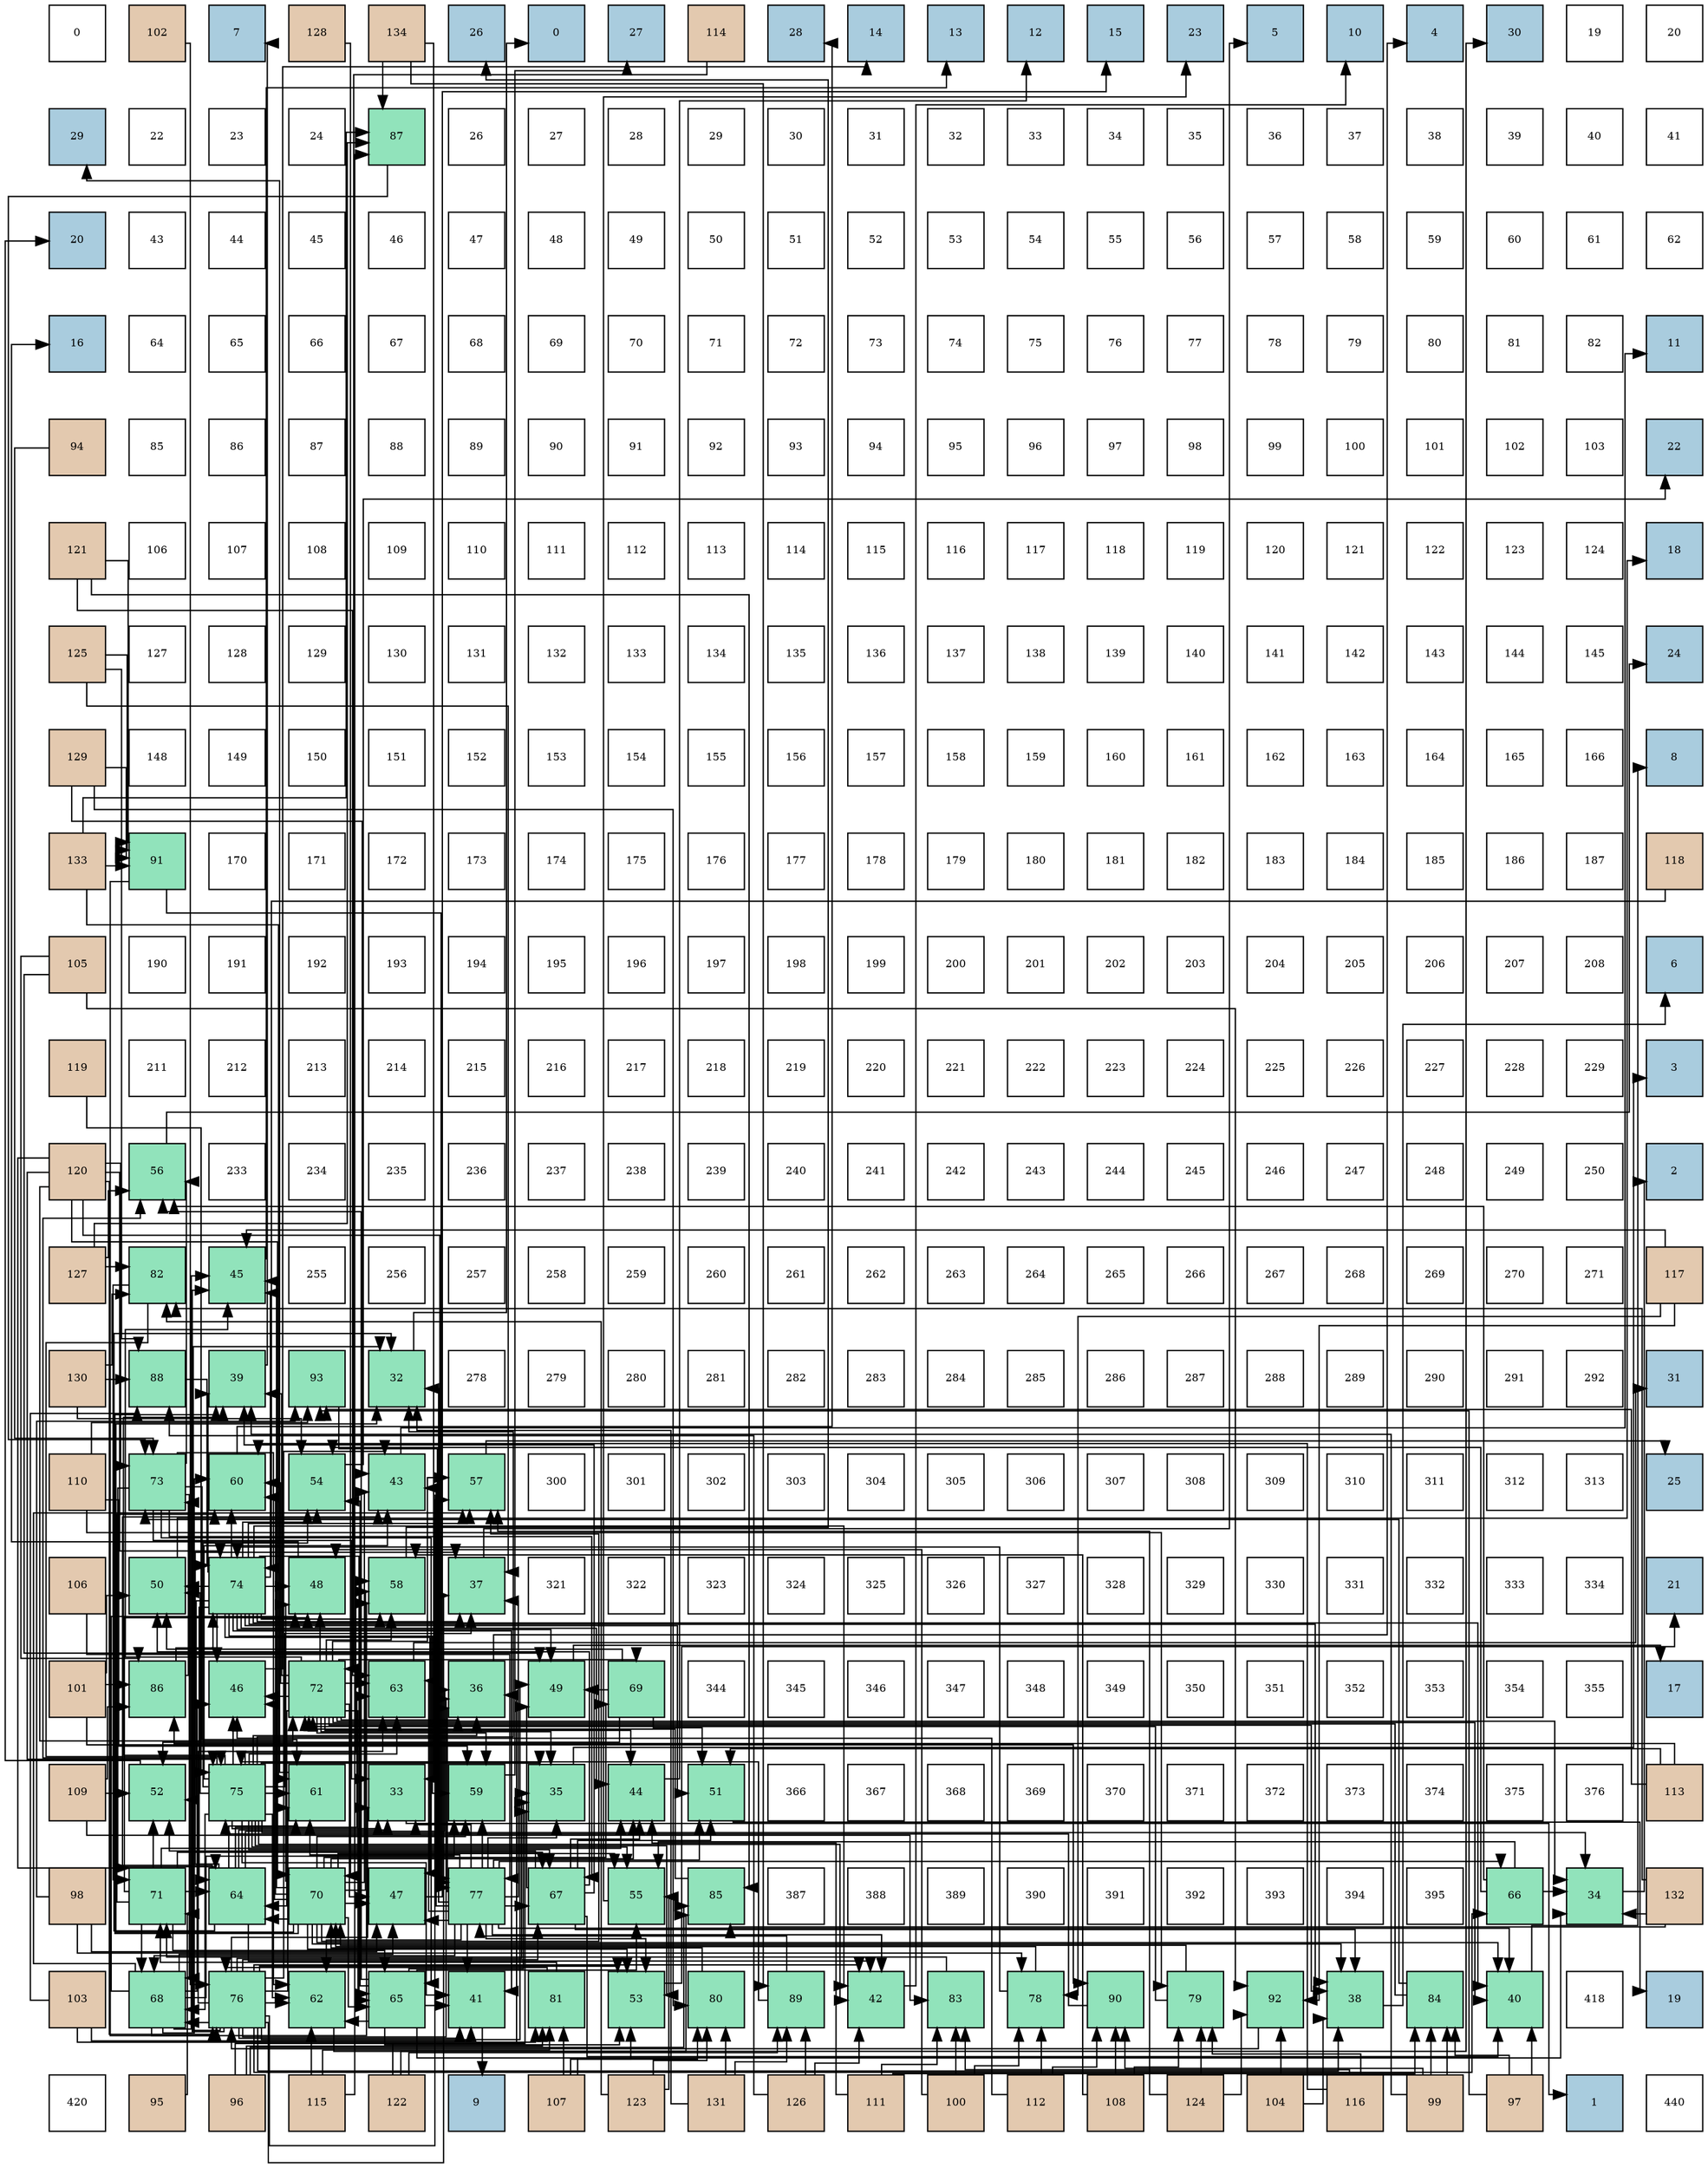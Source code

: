 digraph layout{
 rankdir=TB;
 splines=ortho;
 node [style=filled shape=square fixedsize=true width=0.6];
0[label="0", fontsize=8, fillcolor="#ffffff"];
1[label="102", fontsize=8, fillcolor="#e3c9af"];
2[label="7", fontsize=8, fillcolor="#a9ccde"];
3[label="128", fontsize=8, fillcolor="#e3c9af"];
4[label="134", fontsize=8, fillcolor="#e3c9af"];
5[label="26", fontsize=8, fillcolor="#a9ccde"];
6[label="0", fontsize=8, fillcolor="#a9ccde"];
7[label="27", fontsize=8, fillcolor="#a9ccde"];
8[label="114", fontsize=8, fillcolor="#e3c9af"];
9[label="28", fontsize=8, fillcolor="#a9ccde"];
10[label="14", fontsize=8, fillcolor="#a9ccde"];
11[label="13", fontsize=8, fillcolor="#a9ccde"];
12[label="12", fontsize=8, fillcolor="#a9ccde"];
13[label="15", fontsize=8, fillcolor="#a9ccde"];
14[label="23", fontsize=8, fillcolor="#a9ccde"];
15[label="5", fontsize=8, fillcolor="#a9ccde"];
16[label="10", fontsize=8, fillcolor="#a9ccde"];
17[label="4", fontsize=8, fillcolor="#a9ccde"];
18[label="30", fontsize=8, fillcolor="#a9ccde"];
19[label="19", fontsize=8, fillcolor="#ffffff"];
20[label="20", fontsize=8, fillcolor="#ffffff"];
21[label="29", fontsize=8, fillcolor="#a9ccde"];
22[label="22", fontsize=8, fillcolor="#ffffff"];
23[label="23", fontsize=8, fillcolor="#ffffff"];
24[label="24", fontsize=8, fillcolor="#ffffff"];
25[label="87", fontsize=8, fillcolor="#91e3bb"];
26[label="26", fontsize=8, fillcolor="#ffffff"];
27[label="27", fontsize=8, fillcolor="#ffffff"];
28[label="28", fontsize=8, fillcolor="#ffffff"];
29[label="29", fontsize=8, fillcolor="#ffffff"];
30[label="30", fontsize=8, fillcolor="#ffffff"];
31[label="31", fontsize=8, fillcolor="#ffffff"];
32[label="32", fontsize=8, fillcolor="#ffffff"];
33[label="33", fontsize=8, fillcolor="#ffffff"];
34[label="34", fontsize=8, fillcolor="#ffffff"];
35[label="35", fontsize=8, fillcolor="#ffffff"];
36[label="36", fontsize=8, fillcolor="#ffffff"];
37[label="37", fontsize=8, fillcolor="#ffffff"];
38[label="38", fontsize=8, fillcolor="#ffffff"];
39[label="39", fontsize=8, fillcolor="#ffffff"];
40[label="40", fontsize=8, fillcolor="#ffffff"];
41[label="41", fontsize=8, fillcolor="#ffffff"];
42[label="20", fontsize=8, fillcolor="#a9ccde"];
43[label="43", fontsize=8, fillcolor="#ffffff"];
44[label="44", fontsize=8, fillcolor="#ffffff"];
45[label="45", fontsize=8, fillcolor="#ffffff"];
46[label="46", fontsize=8, fillcolor="#ffffff"];
47[label="47", fontsize=8, fillcolor="#ffffff"];
48[label="48", fontsize=8, fillcolor="#ffffff"];
49[label="49", fontsize=8, fillcolor="#ffffff"];
50[label="50", fontsize=8, fillcolor="#ffffff"];
51[label="51", fontsize=8, fillcolor="#ffffff"];
52[label="52", fontsize=8, fillcolor="#ffffff"];
53[label="53", fontsize=8, fillcolor="#ffffff"];
54[label="54", fontsize=8, fillcolor="#ffffff"];
55[label="55", fontsize=8, fillcolor="#ffffff"];
56[label="56", fontsize=8, fillcolor="#ffffff"];
57[label="57", fontsize=8, fillcolor="#ffffff"];
58[label="58", fontsize=8, fillcolor="#ffffff"];
59[label="59", fontsize=8, fillcolor="#ffffff"];
60[label="60", fontsize=8, fillcolor="#ffffff"];
61[label="61", fontsize=8, fillcolor="#ffffff"];
62[label="62", fontsize=8, fillcolor="#ffffff"];
63[label="16", fontsize=8, fillcolor="#a9ccde"];
64[label="64", fontsize=8, fillcolor="#ffffff"];
65[label="65", fontsize=8, fillcolor="#ffffff"];
66[label="66", fontsize=8, fillcolor="#ffffff"];
67[label="67", fontsize=8, fillcolor="#ffffff"];
68[label="68", fontsize=8, fillcolor="#ffffff"];
69[label="69", fontsize=8, fillcolor="#ffffff"];
70[label="70", fontsize=8, fillcolor="#ffffff"];
71[label="71", fontsize=8, fillcolor="#ffffff"];
72[label="72", fontsize=8, fillcolor="#ffffff"];
73[label="73", fontsize=8, fillcolor="#ffffff"];
74[label="74", fontsize=8, fillcolor="#ffffff"];
75[label="75", fontsize=8, fillcolor="#ffffff"];
76[label="76", fontsize=8, fillcolor="#ffffff"];
77[label="77", fontsize=8, fillcolor="#ffffff"];
78[label="78", fontsize=8, fillcolor="#ffffff"];
79[label="79", fontsize=8, fillcolor="#ffffff"];
80[label="80", fontsize=8, fillcolor="#ffffff"];
81[label="81", fontsize=8, fillcolor="#ffffff"];
82[label="82", fontsize=8, fillcolor="#ffffff"];
83[label="11", fontsize=8, fillcolor="#a9ccde"];
84[label="94", fontsize=8, fillcolor="#e3c9af"];
85[label="85", fontsize=8, fillcolor="#ffffff"];
86[label="86", fontsize=8, fillcolor="#ffffff"];
87[label="87", fontsize=8, fillcolor="#ffffff"];
88[label="88", fontsize=8, fillcolor="#ffffff"];
89[label="89", fontsize=8, fillcolor="#ffffff"];
90[label="90", fontsize=8, fillcolor="#ffffff"];
91[label="91", fontsize=8, fillcolor="#ffffff"];
92[label="92", fontsize=8, fillcolor="#ffffff"];
93[label="93", fontsize=8, fillcolor="#ffffff"];
94[label="94", fontsize=8, fillcolor="#ffffff"];
95[label="95", fontsize=8, fillcolor="#ffffff"];
96[label="96", fontsize=8, fillcolor="#ffffff"];
97[label="97", fontsize=8, fillcolor="#ffffff"];
98[label="98", fontsize=8, fillcolor="#ffffff"];
99[label="99", fontsize=8, fillcolor="#ffffff"];
100[label="100", fontsize=8, fillcolor="#ffffff"];
101[label="101", fontsize=8, fillcolor="#ffffff"];
102[label="102", fontsize=8, fillcolor="#ffffff"];
103[label="103", fontsize=8, fillcolor="#ffffff"];
104[label="22", fontsize=8, fillcolor="#a9ccde"];
105[label="121", fontsize=8, fillcolor="#e3c9af"];
106[label="106", fontsize=8, fillcolor="#ffffff"];
107[label="107", fontsize=8, fillcolor="#ffffff"];
108[label="108", fontsize=8, fillcolor="#ffffff"];
109[label="109", fontsize=8, fillcolor="#ffffff"];
110[label="110", fontsize=8, fillcolor="#ffffff"];
111[label="111", fontsize=8, fillcolor="#ffffff"];
112[label="112", fontsize=8, fillcolor="#ffffff"];
113[label="113", fontsize=8, fillcolor="#ffffff"];
114[label="114", fontsize=8, fillcolor="#ffffff"];
115[label="115", fontsize=8, fillcolor="#ffffff"];
116[label="116", fontsize=8, fillcolor="#ffffff"];
117[label="117", fontsize=8, fillcolor="#ffffff"];
118[label="118", fontsize=8, fillcolor="#ffffff"];
119[label="119", fontsize=8, fillcolor="#ffffff"];
120[label="120", fontsize=8, fillcolor="#ffffff"];
121[label="121", fontsize=8, fillcolor="#ffffff"];
122[label="122", fontsize=8, fillcolor="#ffffff"];
123[label="123", fontsize=8, fillcolor="#ffffff"];
124[label="124", fontsize=8, fillcolor="#ffffff"];
125[label="18", fontsize=8, fillcolor="#a9ccde"];
126[label="125", fontsize=8, fillcolor="#e3c9af"];
127[label="127", fontsize=8, fillcolor="#ffffff"];
128[label="128", fontsize=8, fillcolor="#ffffff"];
129[label="129", fontsize=8, fillcolor="#ffffff"];
130[label="130", fontsize=8, fillcolor="#ffffff"];
131[label="131", fontsize=8, fillcolor="#ffffff"];
132[label="132", fontsize=8, fillcolor="#ffffff"];
133[label="133", fontsize=8, fillcolor="#ffffff"];
134[label="134", fontsize=8, fillcolor="#ffffff"];
135[label="135", fontsize=8, fillcolor="#ffffff"];
136[label="136", fontsize=8, fillcolor="#ffffff"];
137[label="137", fontsize=8, fillcolor="#ffffff"];
138[label="138", fontsize=8, fillcolor="#ffffff"];
139[label="139", fontsize=8, fillcolor="#ffffff"];
140[label="140", fontsize=8, fillcolor="#ffffff"];
141[label="141", fontsize=8, fillcolor="#ffffff"];
142[label="142", fontsize=8, fillcolor="#ffffff"];
143[label="143", fontsize=8, fillcolor="#ffffff"];
144[label="144", fontsize=8, fillcolor="#ffffff"];
145[label="145", fontsize=8, fillcolor="#ffffff"];
146[label="24", fontsize=8, fillcolor="#a9ccde"];
147[label="129", fontsize=8, fillcolor="#e3c9af"];
148[label="148", fontsize=8, fillcolor="#ffffff"];
149[label="149", fontsize=8, fillcolor="#ffffff"];
150[label="150", fontsize=8, fillcolor="#ffffff"];
151[label="151", fontsize=8, fillcolor="#ffffff"];
152[label="152", fontsize=8, fillcolor="#ffffff"];
153[label="153", fontsize=8, fillcolor="#ffffff"];
154[label="154", fontsize=8, fillcolor="#ffffff"];
155[label="155", fontsize=8, fillcolor="#ffffff"];
156[label="156", fontsize=8, fillcolor="#ffffff"];
157[label="157", fontsize=8, fillcolor="#ffffff"];
158[label="158", fontsize=8, fillcolor="#ffffff"];
159[label="159", fontsize=8, fillcolor="#ffffff"];
160[label="160", fontsize=8, fillcolor="#ffffff"];
161[label="161", fontsize=8, fillcolor="#ffffff"];
162[label="162", fontsize=8, fillcolor="#ffffff"];
163[label="163", fontsize=8, fillcolor="#ffffff"];
164[label="164", fontsize=8, fillcolor="#ffffff"];
165[label="165", fontsize=8, fillcolor="#ffffff"];
166[label="166", fontsize=8, fillcolor="#ffffff"];
167[label="8", fontsize=8, fillcolor="#a9ccde"];
168[label="133", fontsize=8, fillcolor="#e3c9af"];
169[label="91", fontsize=8, fillcolor="#91e3bb"];
170[label="170", fontsize=8, fillcolor="#ffffff"];
171[label="171", fontsize=8, fillcolor="#ffffff"];
172[label="172", fontsize=8, fillcolor="#ffffff"];
173[label="173", fontsize=8, fillcolor="#ffffff"];
174[label="174", fontsize=8, fillcolor="#ffffff"];
175[label="175", fontsize=8, fillcolor="#ffffff"];
176[label="176", fontsize=8, fillcolor="#ffffff"];
177[label="177", fontsize=8, fillcolor="#ffffff"];
178[label="178", fontsize=8, fillcolor="#ffffff"];
179[label="179", fontsize=8, fillcolor="#ffffff"];
180[label="180", fontsize=8, fillcolor="#ffffff"];
181[label="181", fontsize=8, fillcolor="#ffffff"];
182[label="182", fontsize=8, fillcolor="#ffffff"];
183[label="183", fontsize=8, fillcolor="#ffffff"];
184[label="184", fontsize=8, fillcolor="#ffffff"];
185[label="185", fontsize=8, fillcolor="#ffffff"];
186[label="186", fontsize=8, fillcolor="#ffffff"];
187[label="187", fontsize=8, fillcolor="#ffffff"];
188[label="118", fontsize=8, fillcolor="#e3c9af"];
189[label="105", fontsize=8, fillcolor="#e3c9af"];
190[label="190", fontsize=8, fillcolor="#ffffff"];
191[label="191", fontsize=8, fillcolor="#ffffff"];
192[label="192", fontsize=8, fillcolor="#ffffff"];
193[label="193", fontsize=8, fillcolor="#ffffff"];
194[label="194", fontsize=8, fillcolor="#ffffff"];
195[label="195", fontsize=8, fillcolor="#ffffff"];
196[label="196", fontsize=8, fillcolor="#ffffff"];
197[label="197", fontsize=8, fillcolor="#ffffff"];
198[label="198", fontsize=8, fillcolor="#ffffff"];
199[label="199", fontsize=8, fillcolor="#ffffff"];
200[label="200", fontsize=8, fillcolor="#ffffff"];
201[label="201", fontsize=8, fillcolor="#ffffff"];
202[label="202", fontsize=8, fillcolor="#ffffff"];
203[label="203", fontsize=8, fillcolor="#ffffff"];
204[label="204", fontsize=8, fillcolor="#ffffff"];
205[label="205", fontsize=8, fillcolor="#ffffff"];
206[label="206", fontsize=8, fillcolor="#ffffff"];
207[label="207", fontsize=8, fillcolor="#ffffff"];
208[label="208", fontsize=8, fillcolor="#ffffff"];
209[label="6", fontsize=8, fillcolor="#a9ccde"];
210[label="119", fontsize=8, fillcolor="#e3c9af"];
211[label="211", fontsize=8, fillcolor="#ffffff"];
212[label="212", fontsize=8, fillcolor="#ffffff"];
213[label="213", fontsize=8, fillcolor="#ffffff"];
214[label="214", fontsize=8, fillcolor="#ffffff"];
215[label="215", fontsize=8, fillcolor="#ffffff"];
216[label="216", fontsize=8, fillcolor="#ffffff"];
217[label="217", fontsize=8, fillcolor="#ffffff"];
218[label="218", fontsize=8, fillcolor="#ffffff"];
219[label="219", fontsize=8, fillcolor="#ffffff"];
220[label="220", fontsize=8, fillcolor="#ffffff"];
221[label="221", fontsize=8, fillcolor="#ffffff"];
222[label="222", fontsize=8, fillcolor="#ffffff"];
223[label="223", fontsize=8, fillcolor="#ffffff"];
224[label="224", fontsize=8, fillcolor="#ffffff"];
225[label="225", fontsize=8, fillcolor="#ffffff"];
226[label="226", fontsize=8, fillcolor="#ffffff"];
227[label="227", fontsize=8, fillcolor="#ffffff"];
228[label="228", fontsize=8, fillcolor="#ffffff"];
229[label="229", fontsize=8, fillcolor="#ffffff"];
230[label="3", fontsize=8, fillcolor="#a9ccde"];
231[label="120", fontsize=8, fillcolor="#e3c9af"];
232[label="56", fontsize=8, fillcolor="#91e3bb"];
233[label="233", fontsize=8, fillcolor="#ffffff"];
234[label="234", fontsize=8, fillcolor="#ffffff"];
235[label="235", fontsize=8, fillcolor="#ffffff"];
236[label="236", fontsize=8, fillcolor="#ffffff"];
237[label="237", fontsize=8, fillcolor="#ffffff"];
238[label="238", fontsize=8, fillcolor="#ffffff"];
239[label="239", fontsize=8, fillcolor="#ffffff"];
240[label="240", fontsize=8, fillcolor="#ffffff"];
241[label="241", fontsize=8, fillcolor="#ffffff"];
242[label="242", fontsize=8, fillcolor="#ffffff"];
243[label="243", fontsize=8, fillcolor="#ffffff"];
244[label="244", fontsize=8, fillcolor="#ffffff"];
245[label="245", fontsize=8, fillcolor="#ffffff"];
246[label="246", fontsize=8, fillcolor="#ffffff"];
247[label="247", fontsize=8, fillcolor="#ffffff"];
248[label="248", fontsize=8, fillcolor="#ffffff"];
249[label="249", fontsize=8, fillcolor="#ffffff"];
250[label="250", fontsize=8, fillcolor="#ffffff"];
251[label="2", fontsize=8, fillcolor="#a9ccde"];
252[label="127", fontsize=8, fillcolor="#e3c9af"];
253[label="82", fontsize=8, fillcolor="#91e3bb"];
254[label="45", fontsize=8, fillcolor="#91e3bb"];
255[label="255", fontsize=8, fillcolor="#ffffff"];
256[label="256", fontsize=8, fillcolor="#ffffff"];
257[label="257", fontsize=8, fillcolor="#ffffff"];
258[label="258", fontsize=8, fillcolor="#ffffff"];
259[label="259", fontsize=8, fillcolor="#ffffff"];
260[label="260", fontsize=8, fillcolor="#ffffff"];
261[label="261", fontsize=8, fillcolor="#ffffff"];
262[label="262", fontsize=8, fillcolor="#ffffff"];
263[label="263", fontsize=8, fillcolor="#ffffff"];
264[label="264", fontsize=8, fillcolor="#ffffff"];
265[label="265", fontsize=8, fillcolor="#ffffff"];
266[label="266", fontsize=8, fillcolor="#ffffff"];
267[label="267", fontsize=8, fillcolor="#ffffff"];
268[label="268", fontsize=8, fillcolor="#ffffff"];
269[label="269", fontsize=8, fillcolor="#ffffff"];
270[label="270", fontsize=8, fillcolor="#ffffff"];
271[label="271", fontsize=8, fillcolor="#ffffff"];
272[label="117", fontsize=8, fillcolor="#e3c9af"];
273[label="130", fontsize=8, fillcolor="#e3c9af"];
274[label="88", fontsize=8, fillcolor="#91e3bb"];
275[label="39", fontsize=8, fillcolor="#91e3bb"];
276[label="93", fontsize=8, fillcolor="#91e3bb"];
277[label="32", fontsize=8, fillcolor="#91e3bb"];
278[label="278", fontsize=8, fillcolor="#ffffff"];
279[label="279", fontsize=8, fillcolor="#ffffff"];
280[label="280", fontsize=8, fillcolor="#ffffff"];
281[label="281", fontsize=8, fillcolor="#ffffff"];
282[label="282", fontsize=8, fillcolor="#ffffff"];
283[label="283", fontsize=8, fillcolor="#ffffff"];
284[label="284", fontsize=8, fillcolor="#ffffff"];
285[label="285", fontsize=8, fillcolor="#ffffff"];
286[label="286", fontsize=8, fillcolor="#ffffff"];
287[label="287", fontsize=8, fillcolor="#ffffff"];
288[label="288", fontsize=8, fillcolor="#ffffff"];
289[label="289", fontsize=8, fillcolor="#ffffff"];
290[label="290", fontsize=8, fillcolor="#ffffff"];
291[label="291", fontsize=8, fillcolor="#ffffff"];
292[label="292", fontsize=8, fillcolor="#ffffff"];
293[label="31", fontsize=8, fillcolor="#a9ccde"];
294[label="110", fontsize=8, fillcolor="#e3c9af"];
295[label="73", fontsize=8, fillcolor="#91e3bb"];
296[label="60", fontsize=8, fillcolor="#91e3bb"];
297[label="54", fontsize=8, fillcolor="#91e3bb"];
298[label="43", fontsize=8, fillcolor="#91e3bb"];
299[label="57", fontsize=8, fillcolor="#91e3bb"];
300[label="300", fontsize=8, fillcolor="#ffffff"];
301[label="301", fontsize=8, fillcolor="#ffffff"];
302[label="302", fontsize=8, fillcolor="#ffffff"];
303[label="303", fontsize=8, fillcolor="#ffffff"];
304[label="304", fontsize=8, fillcolor="#ffffff"];
305[label="305", fontsize=8, fillcolor="#ffffff"];
306[label="306", fontsize=8, fillcolor="#ffffff"];
307[label="307", fontsize=8, fillcolor="#ffffff"];
308[label="308", fontsize=8, fillcolor="#ffffff"];
309[label="309", fontsize=8, fillcolor="#ffffff"];
310[label="310", fontsize=8, fillcolor="#ffffff"];
311[label="311", fontsize=8, fillcolor="#ffffff"];
312[label="312", fontsize=8, fillcolor="#ffffff"];
313[label="313", fontsize=8, fillcolor="#ffffff"];
314[label="25", fontsize=8, fillcolor="#a9ccde"];
315[label="106", fontsize=8, fillcolor="#e3c9af"];
316[label="50", fontsize=8, fillcolor="#91e3bb"];
317[label="74", fontsize=8, fillcolor="#91e3bb"];
318[label="48", fontsize=8, fillcolor="#91e3bb"];
319[label="58", fontsize=8, fillcolor="#91e3bb"];
320[label="37", fontsize=8, fillcolor="#91e3bb"];
321[label="321", fontsize=8, fillcolor="#ffffff"];
322[label="322", fontsize=8, fillcolor="#ffffff"];
323[label="323", fontsize=8, fillcolor="#ffffff"];
324[label="324", fontsize=8, fillcolor="#ffffff"];
325[label="325", fontsize=8, fillcolor="#ffffff"];
326[label="326", fontsize=8, fillcolor="#ffffff"];
327[label="327", fontsize=8, fillcolor="#ffffff"];
328[label="328", fontsize=8, fillcolor="#ffffff"];
329[label="329", fontsize=8, fillcolor="#ffffff"];
330[label="330", fontsize=8, fillcolor="#ffffff"];
331[label="331", fontsize=8, fillcolor="#ffffff"];
332[label="332", fontsize=8, fillcolor="#ffffff"];
333[label="333", fontsize=8, fillcolor="#ffffff"];
334[label="334", fontsize=8, fillcolor="#ffffff"];
335[label="21", fontsize=8, fillcolor="#a9ccde"];
336[label="101", fontsize=8, fillcolor="#e3c9af"];
337[label="86", fontsize=8, fillcolor="#91e3bb"];
338[label="46", fontsize=8, fillcolor="#91e3bb"];
339[label="72", fontsize=8, fillcolor="#91e3bb"];
340[label="63", fontsize=8, fillcolor="#91e3bb"];
341[label="36", fontsize=8, fillcolor="#91e3bb"];
342[label="49", fontsize=8, fillcolor="#91e3bb"];
343[label="69", fontsize=8, fillcolor="#91e3bb"];
344[label="344", fontsize=8, fillcolor="#ffffff"];
345[label="345", fontsize=8, fillcolor="#ffffff"];
346[label="346", fontsize=8, fillcolor="#ffffff"];
347[label="347", fontsize=8, fillcolor="#ffffff"];
348[label="348", fontsize=8, fillcolor="#ffffff"];
349[label="349", fontsize=8, fillcolor="#ffffff"];
350[label="350", fontsize=8, fillcolor="#ffffff"];
351[label="351", fontsize=8, fillcolor="#ffffff"];
352[label="352", fontsize=8, fillcolor="#ffffff"];
353[label="353", fontsize=8, fillcolor="#ffffff"];
354[label="354", fontsize=8, fillcolor="#ffffff"];
355[label="355", fontsize=8, fillcolor="#ffffff"];
356[label="17", fontsize=8, fillcolor="#a9ccde"];
357[label="109", fontsize=8, fillcolor="#e3c9af"];
358[label="52", fontsize=8, fillcolor="#91e3bb"];
359[label="75", fontsize=8, fillcolor="#91e3bb"];
360[label="61", fontsize=8, fillcolor="#91e3bb"];
361[label="33", fontsize=8, fillcolor="#91e3bb"];
362[label="59", fontsize=8, fillcolor="#91e3bb"];
363[label="35", fontsize=8, fillcolor="#91e3bb"];
364[label="44", fontsize=8, fillcolor="#91e3bb"];
365[label="51", fontsize=8, fillcolor="#91e3bb"];
366[label="366", fontsize=8, fillcolor="#ffffff"];
367[label="367", fontsize=8, fillcolor="#ffffff"];
368[label="368", fontsize=8, fillcolor="#ffffff"];
369[label="369", fontsize=8, fillcolor="#ffffff"];
370[label="370", fontsize=8, fillcolor="#ffffff"];
371[label="371", fontsize=8, fillcolor="#ffffff"];
372[label="372", fontsize=8, fillcolor="#ffffff"];
373[label="373", fontsize=8, fillcolor="#ffffff"];
374[label="374", fontsize=8, fillcolor="#ffffff"];
375[label="375", fontsize=8, fillcolor="#ffffff"];
376[label="376", fontsize=8, fillcolor="#ffffff"];
377[label="113", fontsize=8, fillcolor="#e3c9af"];
378[label="98", fontsize=8, fillcolor="#e3c9af"];
379[label="71", fontsize=8, fillcolor="#91e3bb"];
380[label="64", fontsize=8, fillcolor="#91e3bb"];
381[label="70", fontsize=8, fillcolor="#91e3bb"];
382[label="47", fontsize=8, fillcolor="#91e3bb"];
383[label="77", fontsize=8, fillcolor="#91e3bb"];
384[label="67", fontsize=8, fillcolor="#91e3bb"];
385[label="55", fontsize=8, fillcolor="#91e3bb"];
386[label="85", fontsize=8, fillcolor="#91e3bb"];
387[label="387", fontsize=8, fillcolor="#ffffff"];
388[label="388", fontsize=8, fillcolor="#ffffff"];
389[label="389", fontsize=8, fillcolor="#ffffff"];
390[label="390", fontsize=8, fillcolor="#ffffff"];
391[label="391", fontsize=8, fillcolor="#ffffff"];
392[label="392", fontsize=8, fillcolor="#ffffff"];
393[label="393", fontsize=8, fillcolor="#ffffff"];
394[label="394", fontsize=8, fillcolor="#ffffff"];
395[label="395", fontsize=8, fillcolor="#ffffff"];
396[label="66", fontsize=8, fillcolor="#91e3bb"];
397[label="34", fontsize=8, fillcolor="#91e3bb"];
398[label="132", fontsize=8, fillcolor="#e3c9af"];
399[label="103", fontsize=8, fillcolor="#e3c9af"];
400[label="68", fontsize=8, fillcolor="#91e3bb"];
401[label="76", fontsize=8, fillcolor="#91e3bb"];
402[label="62", fontsize=8, fillcolor="#91e3bb"];
403[label="65", fontsize=8, fillcolor="#91e3bb"];
404[label="41", fontsize=8, fillcolor="#91e3bb"];
405[label="81", fontsize=8, fillcolor="#91e3bb"];
406[label="53", fontsize=8, fillcolor="#91e3bb"];
407[label="80", fontsize=8, fillcolor="#91e3bb"];
408[label="89", fontsize=8, fillcolor="#91e3bb"];
409[label="42", fontsize=8, fillcolor="#91e3bb"];
410[label="83", fontsize=8, fillcolor="#91e3bb"];
411[label="78", fontsize=8, fillcolor="#91e3bb"];
412[label="90", fontsize=8, fillcolor="#91e3bb"];
413[label="79", fontsize=8, fillcolor="#91e3bb"];
414[label="92", fontsize=8, fillcolor="#91e3bb"];
415[label="38", fontsize=8, fillcolor="#91e3bb"];
416[label="84", fontsize=8, fillcolor="#91e3bb"];
417[label="40", fontsize=8, fillcolor="#91e3bb"];
418[label="418", fontsize=8, fillcolor="#ffffff"];
419[label="19", fontsize=8, fillcolor="#a9ccde"];
420[label="420", fontsize=8, fillcolor="#ffffff"];
421[label="95", fontsize=8, fillcolor="#e3c9af"];
422[label="96", fontsize=8, fillcolor="#e3c9af"];
423[label="115", fontsize=8, fillcolor="#e3c9af"];
424[label="122", fontsize=8, fillcolor="#e3c9af"];
425[label="9", fontsize=8, fillcolor="#a9ccde"];
426[label="107", fontsize=8, fillcolor="#e3c9af"];
427[label="123", fontsize=8, fillcolor="#e3c9af"];
428[label="131", fontsize=8, fillcolor="#e3c9af"];
429[label="126", fontsize=8, fillcolor="#e3c9af"];
430[label="111", fontsize=8, fillcolor="#e3c9af"];
431[label="100", fontsize=8, fillcolor="#e3c9af"];
432[label="112", fontsize=8, fillcolor="#e3c9af"];
433[label="108", fontsize=8, fillcolor="#e3c9af"];
434[label="124", fontsize=8, fillcolor="#e3c9af"];
435[label="104", fontsize=8, fillcolor="#e3c9af"];
436[label="116", fontsize=8, fillcolor="#e3c9af"];
437[label="99", fontsize=8, fillcolor="#e3c9af"];
438[label="97", fontsize=8, fillcolor="#e3c9af"];
439[label="1", fontsize=8, fillcolor="#a9ccde"];
440[label="440", fontsize=8, fillcolor="#ffffff"];
edge [constraint=false, style=vis];277 -> 6;
361 -> 439;
397 -> 251;
363 -> 230;
341 -> 17;
320 -> 15;
415 -> 209;
275 -> 2;
417 -> 167;
404 -> 425;
409 -> 16;
298 -> 83;
364 -> 12;
254 -> 11;
338 -> 10;
382 -> 13;
318 -> 63;
342 -> 356;
316 -> 125;
365 -> 419;
358 -> 42;
406 -> 335;
297 -> 104;
385 -> 14;
232 -> 146;
299 -> 314;
319 -> 5;
362 -> 7;
296 -> 9;
360 -> 21;
402 -> 18;
340 -> 293;
380 -> 277;
380 -> 361;
380 -> 341;
380 -> 320;
380 -> 409;
380 -> 298;
380 -> 360;
380 -> 340;
403 -> 397;
403 -> 363;
403 -> 404;
403 -> 406;
403 -> 297;
403 -> 385;
403 -> 232;
403 -> 402;
396 -> 397;
396 -> 297;
396 -> 385;
396 -> 232;
384 -> 415;
384 -> 275;
384 -> 417;
384 -> 364;
384 -> 342;
384 -> 316;
384 -> 365;
384 -> 358;
400 -> 254;
400 -> 338;
400 -> 382;
400 -> 318;
400 -> 299;
400 -> 319;
400 -> 362;
400 -> 296;
343 -> 342;
343 -> 316;
343 -> 365;
343 -> 358;
381 -> 277;
381 -> 415;
381 -> 275;
381 -> 417;
381 -> 298;
381 -> 364;
381 -> 254;
381 -> 338;
381 -> 382;
381 -> 318;
381 -> 406;
381 -> 385;
381 -> 299;
381 -> 319;
381 -> 362;
381 -> 296;
381 -> 380;
381 -> 403;
381 -> 343;
379 -> 364;
379 -> 318;
379 -> 358;
379 -> 296;
379 -> 380;
379 -> 403;
379 -> 384;
379 -> 400;
339 -> 397;
339 -> 363;
339 -> 341;
339 -> 415;
339 -> 275;
339 -> 417;
339 -> 364;
339 -> 254;
339 -> 338;
339 -> 382;
339 -> 318;
339 -> 299;
339 -> 319;
339 -> 362;
339 -> 296;
339 -> 340;
339 -> 380;
339 -> 403;
339 -> 343;
295 -> 361;
295 -> 232;
295 -> 360;
295 -> 402;
295 -> 380;
295 -> 403;
295 -> 384;
295 -> 400;
317 -> 320;
317 -> 415;
317 -> 275;
317 -> 417;
317 -> 404;
317 -> 409;
317 -> 364;
317 -> 254;
317 -> 338;
317 -> 382;
317 -> 318;
317 -> 342;
317 -> 316;
317 -> 365;
317 -> 358;
317 -> 297;
317 -> 299;
317 -> 319;
317 -> 362;
317 -> 296;
317 -> 380;
317 -> 403;
359 -> 277;
359 -> 361;
359 -> 397;
359 -> 363;
359 -> 341;
359 -> 320;
359 -> 275;
359 -> 404;
359 -> 409;
359 -> 298;
359 -> 338;
359 -> 316;
359 -> 406;
359 -> 297;
359 -> 385;
359 -> 232;
359 -> 319;
359 -> 360;
359 -> 402;
359 -> 340;
359 -> 384;
359 -> 400;
401 -> 277;
401 -> 361;
401 -> 363;
401 -> 341;
401 -> 320;
401 -> 415;
401 -> 404;
401 -> 409;
401 -> 298;
401 -> 254;
401 -> 342;
401 -> 406;
401 -> 299;
401 -> 360;
401 -> 402;
401 -> 340;
401 -> 396;
401 -> 384;
401 -> 400;
383 -> 277;
383 -> 361;
383 -> 363;
383 -> 341;
383 -> 320;
383 -> 417;
383 -> 404;
383 -> 409;
383 -> 298;
383 -> 382;
383 -> 365;
383 -> 406;
383 -> 362;
383 -> 360;
383 -> 402;
383 -> 340;
383 -> 396;
383 -> 384;
383 -> 400;
411 -> 381;
411 -> 317;
413 -> 381;
413 -> 339;
407 -> 381;
405 -> 379;
405 -> 401;
253 -> 379;
253 -> 359;
410 -> 379;
416 -> 339;
416 -> 295;
386 -> 339;
337 -> 295;
337 -> 317;
25 -> 295;
274 -> 317;
408 -> 359;
408 -> 383;
412 -> 359;
169 -> 401;
169 -> 383;
414 -> 401;
276 -> 383;
84 -> 295;
421 -> 379;
422 -> 363;
422 -> 405;
422 -> 386;
438 -> 417;
438 -> 416;
438 -> 276;
378 -> 382;
378 -> 411;
378 -> 276;
437 -> 275;
437 -> 416;
437 -> 412;
431 -> 318;
431 -> 411;
431 -> 410;
336 -> 316;
336 -> 337;
336 -> 412;
1 -> 401;
399 -> 404;
399 -> 405;
399 -> 274;
435 -> 415;
435 -> 416;
435 -> 414;
189 -> 342;
189 -> 337;
189 -> 414;
315 -> 383;
426 -> 406;
426 -> 407;
426 -> 405;
433 -> 319;
433 -> 413;
433 -> 412;
357 -> 358;
357 -> 410;
357 -> 337;
294 -> 362;
294 -> 413;
294 -> 276;
430 -> 364;
430 -> 410;
430 -> 416;
432 -> 338;
432 -> 411;
432 -> 412;
377 -> 365;
377 -> 337;
377 -> 276;
8 -> 339;
423 -> 402;
423 -> 405;
423 -> 25;
436 -> 296;
436 -> 413;
436 -> 410;
272 -> 254;
272 -> 411;
272 -> 414;
188 -> 317;
210 -> 359;
231 -> 381;
231 -> 379;
231 -> 339;
231 -> 295;
231 -> 317;
231 -> 359;
231 -> 401;
231 -> 383;
105 -> 340;
105 -> 386;
105 -> 169;
424 -> 341;
424 -> 386;
424 -> 408;
427 -> 385;
427 -> 407;
427 -> 253;
434 -> 299;
434 -> 413;
434 -> 414;
126 -> 320;
126 -> 274;
126 -> 169;
429 -> 409;
429 -> 274;
429 -> 408;
252 -> 232;
252 -> 253;
252 -> 25;
3 -> 381;
147 -> 298;
147 -> 407;
147 -> 169;
273 -> 297;
273 -> 253;
273 -> 274;
428 -> 277;
428 -> 407;
428 -> 408;
398 -> 397;
398 -> 253;
398 -> 386;
168 -> 360;
168 -> 25;
168 -> 169;
4 -> 361;
4 -> 25;
4 -> 408;
edge [constraint=true, style=invis];
0 -> 21 -> 42 -> 63 -> 84 -> 105 -> 126 -> 147 -> 168 -> 189 -> 210 -> 231 -> 252 -> 273 -> 294 -> 315 -> 336 -> 357 -> 378 -> 399 -> 420;
1 -> 22 -> 43 -> 64 -> 85 -> 106 -> 127 -> 148 -> 169 -> 190 -> 211 -> 232 -> 253 -> 274 -> 295 -> 316 -> 337 -> 358 -> 379 -> 400 -> 421;
2 -> 23 -> 44 -> 65 -> 86 -> 107 -> 128 -> 149 -> 170 -> 191 -> 212 -> 233 -> 254 -> 275 -> 296 -> 317 -> 338 -> 359 -> 380 -> 401 -> 422;
3 -> 24 -> 45 -> 66 -> 87 -> 108 -> 129 -> 150 -> 171 -> 192 -> 213 -> 234 -> 255 -> 276 -> 297 -> 318 -> 339 -> 360 -> 381 -> 402 -> 423;
4 -> 25 -> 46 -> 67 -> 88 -> 109 -> 130 -> 151 -> 172 -> 193 -> 214 -> 235 -> 256 -> 277 -> 298 -> 319 -> 340 -> 361 -> 382 -> 403 -> 424;
5 -> 26 -> 47 -> 68 -> 89 -> 110 -> 131 -> 152 -> 173 -> 194 -> 215 -> 236 -> 257 -> 278 -> 299 -> 320 -> 341 -> 362 -> 383 -> 404 -> 425;
6 -> 27 -> 48 -> 69 -> 90 -> 111 -> 132 -> 153 -> 174 -> 195 -> 216 -> 237 -> 258 -> 279 -> 300 -> 321 -> 342 -> 363 -> 384 -> 405 -> 426;
7 -> 28 -> 49 -> 70 -> 91 -> 112 -> 133 -> 154 -> 175 -> 196 -> 217 -> 238 -> 259 -> 280 -> 301 -> 322 -> 343 -> 364 -> 385 -> 406 -> 427;
8 -> 29 -> 50 -> 71 -> 92 -> 113 -> 134 -> 155 -> 176 -> 197 -> 218 -> 239 -> 260 -> 281 -> 302 -> 323 -> 344 -> 365 -> 386 -> 407 -> 428;
9 -> 30 -> 51 -> 72 -> 93 -> 114 -> 135 -> 156 -> 177 -> 198 -> 219 -> 240 -> 261 -> 282 -> 303 -> 324 -> 345 -> 366 -> 387 -> 408 -> 429;
10 -> 31 -> 52 -> 73 -> 94 -> 115 -> 136 -> 157 -> 178 -> 199 -> 220 -> 241 -> 262 -> 283 -> 304 -> 325 -> 346 -> 367 -> 388 -> 409 -> 430;
11 -> 32 -> 53 -> 74 -> 95 -> 116 -> 137 -> 158 -> 179 -> 200 -> 221 -> 242 -> 263 -> 284 -> 305 -> 326 -> 347 -> 368 -> 389 -> 410 -> 431;
12 -> 33 -> 54 -> 75 -> 96 -> 117 -> 138 -> 159 -> 180 -> 201 -> 222 -> 243 -> 264 -> 285 -> 306 -> 327 -> 348 -> 369 -> 390 -> 411 -> 432;
13 -> 34 -> 55 -> 76 -> 97 -> 118 -> 139 -> 160 -> 181 -> 202 -> 223 -> 244 -> 265 -> 286 -> 307 -> 328 -> 349 -> 370 -> 391 -> 412 -> 433;
14 -> 35 -> 56 -> 77 -> 98 -> 119 -> 140 -> 161 -> 182 -> 203 -> 224 -> 245 -> 266 -> 287 -> 308 -> 329 -> 350 -> 371 -> 392 -> 413 -> 434;
15 -> 36 -> 57 -> 78 -> 99 -> 120 -> 141 -> 162 -> 183 -> 204 -> 225 -> 246 -> 267 -> 288 -> 309 -> 330 -> 351 -> 372 -> 393 -> 414 -> 435;
16 -> 37 -> 58 -> 79 -> 100 -> 121 -> 142 -> 163 -> 184 -> 205 -> 226 -> 247 -> 268 -> 289 -> 310 -> 331 -> 352 -> 373 -> 394 -> 415 -> 436;
17 -> 38 -> 59 -> 80 -> 101 -> 122 -> 143 -> 164 -> 185 -> 206 -> 227 -> 248 -> 269 -> 290 -> 311 -> 332 -> 353 -> 374 -> 395 -> 416 -> 437;
18 -> 39 -> 60 -> 81 -> 102 -> 123 -> 144 -> 165 -> 186 -> 207 -> 228 -> 249 -> 270 -> 291 -> 312 -> 333 -> 354 -> 375 -> 396 -> 417 -> 438;
19 -> 40 -> 61 -> 82 -> 103 -> 124 -> 145 -> 166 -> 187 -> 208 -> 229 -> 250 -> 271 -> 292 -> 313 -> 334 -> 355 -> 376 -> 397 -> 418 -> 439;
20 -> 41 -> 62 -> 83 -> 104 -> 125 -> 146 -> 167 -> 188 -> 209 -> 230 -> 251 -> 272 -> 293 -> 314 -> 335 -> 356 -> 377 -> 398 -> 419 -> 440;
rank = same {0 -> 1 -> 2 -> 3 -> 4 -> 5 -> 6 -> 7 -> 8 -> 9 -> 10 -> 11 -> 12 -> 13 -> 14 -> 15 -> 16 -> 17 -> 18 -> 19 -> 20};
rank = same {21 -> 22 -> 23 -> 24 -> 25 -> 26 -> 27 -> 28 -> 29 -> 30 -> 31 -> 32 -> 33 -> 34 -> 35 -> 36 -> 37 -> 38 -> 39 -> 40 -> 41};
rank = same {42 -> 43 -> 44 -> 45 -> 46 -> 47 -> 48 -> 49 -> 50 -> 51 -> 52 -> 53 -> 54 -> 55 -> 56 -> 57 -> 58 -> 59 -> 60 -> 61 -> 62};
rank = same {63 -> 64 -> 65 -> 66 -> 67 -> 68 -> 69 -> 70 -> 71 -> 72 -> 73 -> 74 -> 75 -> 76 -> 77 -> 78 -> 79 -> 80 -> 81 -> 82 -> 83};
rank = same {84 -> 85 -> 86 -> 87 -> 88 -> 89 -> 90 -> 91 -> 92 -> 93 -> 94 -> 95 -> 96 -> 97 -> 98 -> 99 -> 100 -> 101 -> 102 -> 103 -> 104};
rank = same {105 -> 106 -> 107 -> 108 -> 109 -> 110 -> 111 -> 112 -> 113 -> 114 -> 115 -> 116 -> 117 -> 118 -> 119 -> 120 -> 121 -> 122 -> 123 -> 124 -> 125};
rank = same {126 -> 127 -> 128 -> 129 -> 130 -> 131 -> 132 -> 133 -> 134 -> 135 -> 136 -> 137 -> 138 -> 139 -> 140 -> 141 -> 142 -> 143 -> 144 -> 145 -> 146};
rank = same {147 -> 148 -> 149 -> 150 -> 151 -> 152 -> 153 -> 154 -> 155 -> 156 -> 157 -> 158 -> 159 -> 160 -> 161 -> 162 -> 163 -> 164 -> 165 -> 166 -> 167};
rank = same {168 -> 169 -> 170 -> 171 -> 172 -> 173 -> 174 -> 175 -> 176 -> 177 -> 178 -> 179 -> 180 -> 181 -> 182 -> 183 -> 184 -> 185 -> 186 -> 187 -> 188};
rank = same {189 -> 190 -> 191 -> 192 -> 193 -> 194 -> 195 -> 196 -> 197 -> 198 -> 199 -> 200 -> 201 -> 202 -> 203 -> 204 -> 205 -> 206 -> 207 -> 208 -> 209};
rank = same {210 -> 211 -> 212 -> 213 -> 214 -> 215 -> 216 -> 217 -> 218 -> 219 -> 220 -> 221 -> 222 -> 223 -> 224 -> 225 -> 226 -> 227 -> 228 -> 229 -> 230};
rank = same {231 -> 232 -> 233 -> 234 -> 235 -> 236 -> 237 -> 238 -> 239 -> 240 -> 241 -> 242 -> 243 -> 244 -> 245 -> 246 -> 247 -> 248 -> 249 -> 250 -> 251};
rank = same {252 -> 253 -> 254 -> 255 -> 256 -> 257 -> 258 -> 259 -> 260 -> 261 -> 262 -> 263 -> 264 -> 265 -> 266 -> 267 -> 268 -> 269 -> 270 -> 271 -> 272};
rank = same {273 -> 274 -> 275 -> 276 -> 277 -> 278 -> 279 -> 280 -> 281 -> 282 -> 283 -> 284 -> 285 -> 286 -> 287 -> 288 -> 289 -> 290 -> 291 -> 292 -> 293};
rank = same {294 -> 295 -> 296 -> 297 -> 298 -> 299 -> 300 -> 301 -> 302 -> 303 -> 304 -> 305 -> 306 -> 307 -> 308 -> 309 -> 310 -> 311 -> 312 -> 313 -> 314};
rank = same {315 -> 316 -> 317 -> 318 -> 319 -> 320 -> 321 -> 322 -> 323 -> 324 -> 325 -> 326 -> 327 -> 328 -> 329 -> 330 -> 331 -> 332 -> 333 -> 334 -> 335};
rank = same {336 -> 337 -> 338 -> 339 -> 340 -> 341 -> 342 -> 343 -> 344 -> 345 -> 346 -> 347 -> 348 -> 349 -> 350 -> 351 -> 352 -> 353 -> 354 -> 355 -> 356};
rank = same {357 -> 358 -> 359 -> 360 -> 361 -> 362 -> 363 -> 364 -> 365 -> 366 -> 367 -> 368 -> 369 -> 370 -> 371 -> 372 -> 373 -> 374 -> 375 -> 376 -> 377};
rank = same {378 -> 379 -> 380 -> 381 -> 382 -> 383 -> 384 -> 385 -> 386 -> 387 -> 388 -> 389 -> 390 -> 391 -> 392 -> 393 -> 394 -> 395 -> 396 -> 397 -> 398};
rank = same {399 -> 400 -> 401 -> 402 -> 403 -> 404 -> 405 -> 406 -> 407 -> 408 -> 409 -> 410 -> 411 -> 412 -> 413 -> 414 -> 415 -> 416 -> 417 -> 418 -> 419};
rank = same {420 -> 421 -> 422 -> 423 -> 424 -> 425 -> 426 -> 427 -> 428 -> 429 -> 430 -> 431 -> 432 -> 433 -> 434 -> 435 -> 436 -> 437 -> 438 -> 439 -> 440};
}